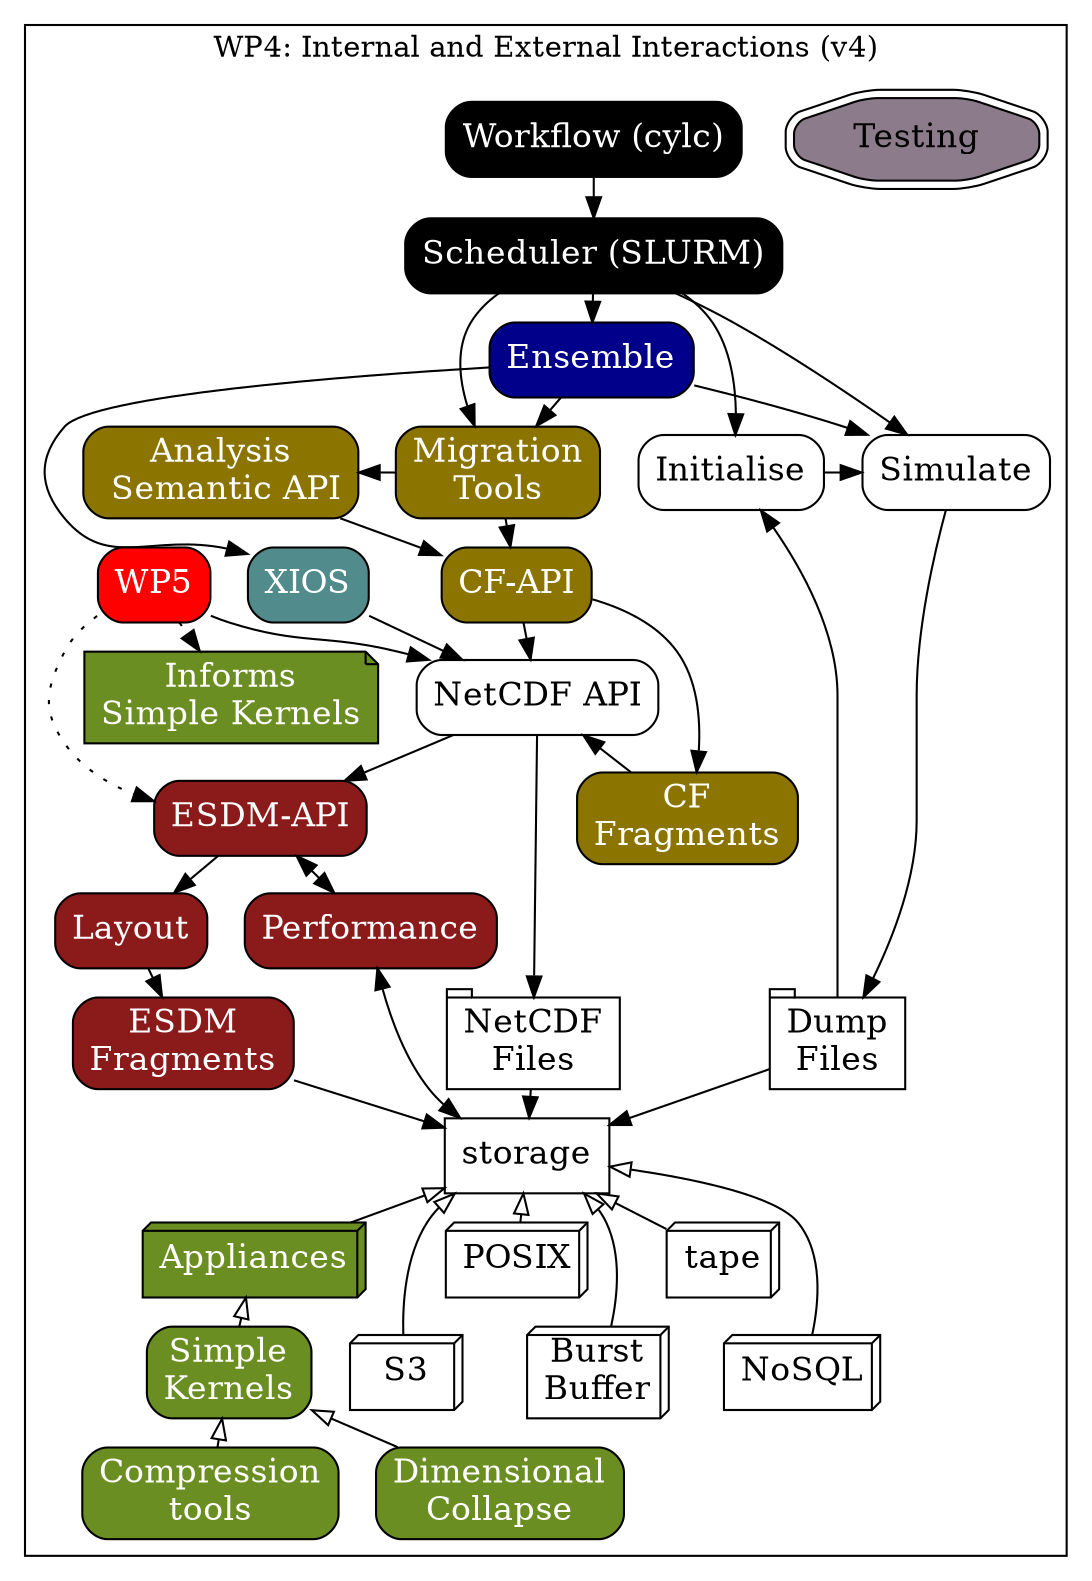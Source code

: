 digraph { ranksep=0.2


    subgraph cluster_0 {
    label="WP4: Internal and External Interactions (v4)"
    node [shape=rectangle, style="filled,rounded" fontsize=16]

    Testing [fillcolor=thistle4 shape=doubleoctagon]


    node [fillcolor=firebrick4, fontcolor=white]
    ESDM [label="ESDM-API"]
    fragments [label="ESDM\nFragments"]
    Performance
    Layout

    node [fillcolor=gold4]
    CFPM [label="CF\nFragments"]
    CFAPI [label="CF-API"]
    migration [label="Migration\nTools"]
    analysis [label="Analysis\n Semantic API"]

    node [fillcolor="black", fontcolor=white]
    scheduler [label="Workflow (cylc)"]
    workflow [label="Scheduler (SLURM)"]

    node [fillcolor="blue4"]

    ensemble [label="Ensemble"]

    XIOS [fillcolor="darkslategray4"]

    WP5 [fillcolor="red"]

    node [fillcolor="olivedrab"]
    Appliances [shape=box3d]
    Kernels [label="Simple\nKernels"]
    Compression [label="Compression\ntools"]
    Collapse [label="Dimensional\nCollapse"]
    kernel_note [label="Informs\nSimple Kernels", shape=note]

    node [fillcolor="white", fontcolor=black]
    netcdf [label="NetCDF API"]
    files [label="NetCDF\nFiles" shape=tab]
    dump [label="Dump\nFiles" shape=tab]

    storage [shape=rectangle, style=normal]

    scheduler -> workflow
    workflow -> ensemble
    workflow -> init
    workflow -> simulation
    workflow -> migration

    ensemble -> simulation
    subgraph cluster_1 {
    init [label="Initialise"]
    simulation [label="Simulate"]
    init -> simulation
    #simulation -> migration

    simulation -> dump }

    migration -> analysis
    init -> dump [dir=back]

    ensemble -> XIOS
    ensemble -> migration
    analysis -> XIOS [style=invis]


    migration -> CFAPI
    CFAPI -> netcdf
    CFAPI -> CFPM
    analysis -> CFAPI

    netcdf -> files
    netcdf -> CFPM [dir=back]
    XIOS -> netcdf
    WP5 -> netcdf
    WP5 -> ESDM [style=dotted]
    WP5 -> kernel_note [style =dotted]
    netcdf -> ESDM
    ESDM -> Layout
    ESDM -> Performance [dir=both]

    Layout -> fragments
    Performance -> storage [dir=both]

    fragments -> storage
    files -> storage
    dump -> storage

    edge [dir=back arrowtail=empty]
    node [shape=box3d]
    Objects [label="S3"]

    storage -> Objects
    storage -> POSIX
    storage -> tape
    storage -> Appliances
    storage -> "Burst\nBuffer"
    storage -> NoSQL
    tape -> NoSQL [style=invis]
    POSIX -> "Burst\nBuffer" [style=invis]
    Appliances -> Objects [style=invis]
    Appliances -> Kernels
    Kernels -> Collapse
    Kernels -> Compression

    {rank=same;Layout;Performance}
    {rank=same;init;simulation}
    {rank=same;migration;analysis}
    {rank=same;dump;files;fragments}
}
}
